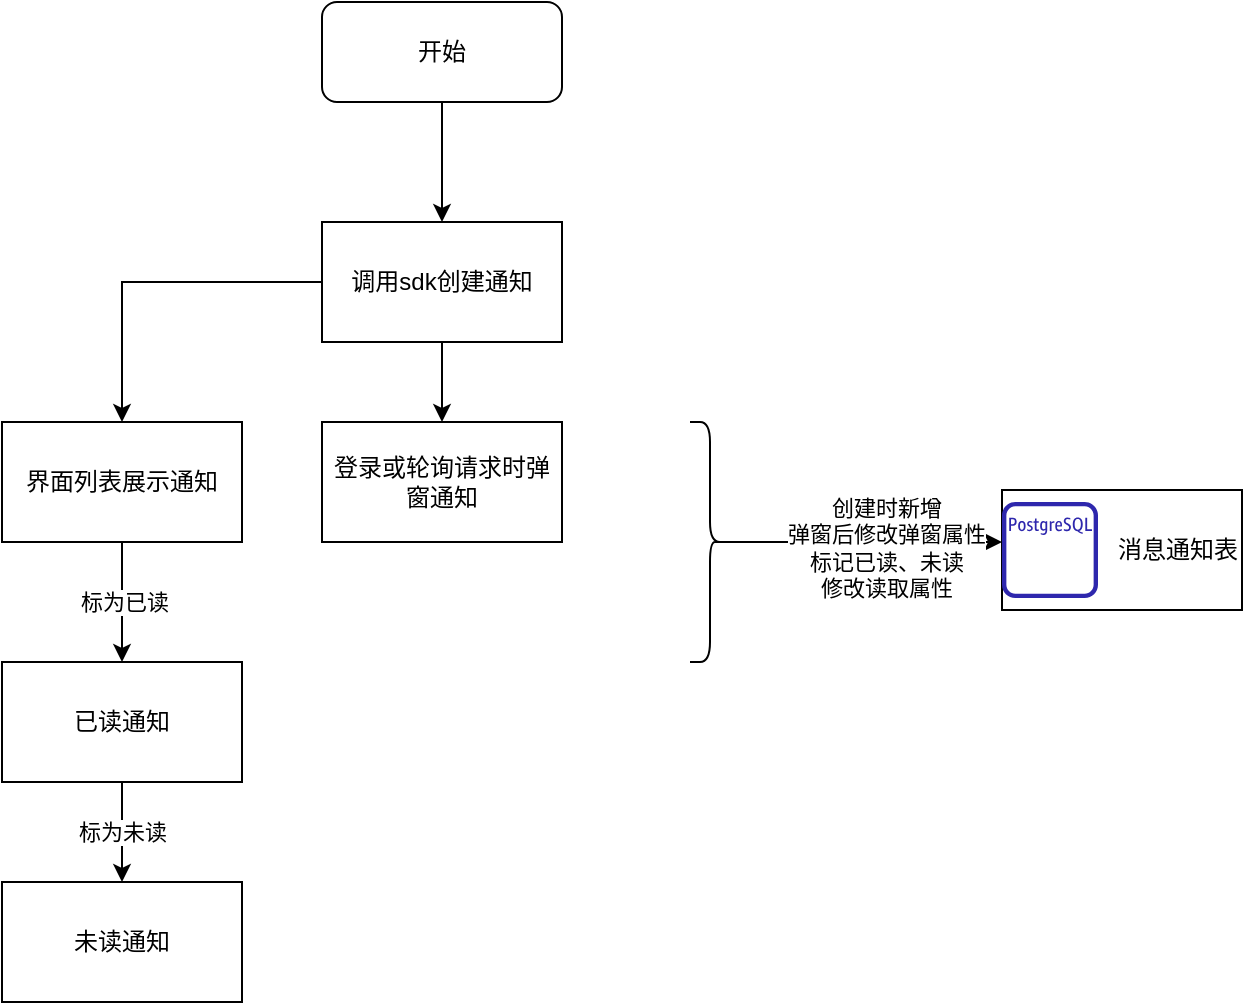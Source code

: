 <mxfile version="17.0.0" type="github">
  <diagram id="8BaqlH5EB9zquj2nvdbJ" name="Page-1">
    <mxGraphModel dx="1422" dy="744" grid="1" gridSize="10" guides="1" tooltips="1" connect="1" arrows="1" fold="1" page="1" pageScale="1" pageWidth="827" pageHeight="1169" math="0" shadow="0">
      <root>
        <mxCell id="0" />
        <mxCell id="1" parent="0" />
        <mxCell id="RSe_IUzCgjbKjomdiFHQ-14" value="消息通知表" style="rounded=0;whiteSpace=wrap;html=1;align=right;" vertex="1" parent="1">
          <mxGeometry x="570" y="374" width="120" height="60" as="geometry" />
        </mxCell>
        <mxCell id="RSe_IUzCgjbKjomdiFHQ-3" value="" style="edgeStyle=orthogonalEdgeStyle;rounded=0;orthogonalLoop=1;jettySize=auto;html=1;" edge="1" parent="1" source="RSe_IUzCgjbKjomdiFHQ-1" target="RSe_IUzCgjbKjomdiFHQ-2">
          <mxGeometry relative="1" as="geometry" />
        </mxCell>
        <mxCell id="RSe_IUzCgjbKjomdiFHQ-1" value="开始" style="rounded=1;whiteSpace=wrap;html=1;" vertex="1" parent="1">
          <mxGeometry x="230" y="130" width="120" height="50" as="geometry" />
        </mxCell>
        <mxCell id="RSe_IUzCgjbKjomdiFHQ-6" value="" style="edgeStyle=orthogonalEdgeStyle;rounded=0;orthogonalLoop=1;jettySize=auto;html=1;" edge="1" parent="1" source="RSe_IUzCgjbKjomdiFHQ-2" target="RSe_IUzCgjbKjomdiFHQ-5">
          <mxGeometry relative="1" as="geometry" />
        </mxCell>
        <mxCell id="RSe_IUzCgjbKjomdiFHQ-8" value="" style="edgeStyle=orthogonalEdgeStyle;rounded=0;orthogonalLoop=1;jettySize=auto;html=1;" edge="1" parent="1" source="RSe_IUzCgjbKjomdiFHQ-2" target="RSe_IUzCgjbKjomdiFHQ-7">
          <mxGeometry relative="1" as="geometry" />
        </mxCell>
        <mxCell id="RSe_IUzCgjbKjomdiFHQ-2" value="调用sdk创建通知" style="rounded=0;whiteSpace=wrap;html=1;" vertex="1" parent="1">
          <mxGeometry x="230" y="240" width="120" height="60" as="geometry" />
        </mxCell>
        <mxCell id="RSe_IUzCgjbKjomdiFHQ-4" value="" style="sketch=0;outlineConnect=0;fontColor=#232F3E;gradientColor=none;fillColor=#2E27AD;strokeColor=none;dashed=0;verticalLabelPosition=bottom;verticalAlign=top;align=center;html=1;fontSize=12;fontStyle=0;aspect=fixed;pointerEvents=1;shape=mxgraph.aws4.rds_postgresql_instance_alt;rounded=1;" vertex="1" parent="1">
          <mxGeometry x="570" y="380" width="48" height="48" as="geometry" />
        </mxCell>
        <mxCell id="RSe_IUzCgjbKjomdiFHQ-5" value="登录或轮询请求时弹窗通知" style="whiteSpace=wrap;html=1;rounded=0;" vertex="1" parent="1">
          <mxGeometry x="230" y="340" width="120" height="60" as="geometry" />
        </mxCell>
        <mxCell id="RSe_IUzCgjbKjomdiFHQ-10" value="标为已读" style="edgeStyle=orthogonalEdgeStyle;rounded=0;orthogonalLoop=1;jettySize=auto;html=1;" edge="1" parent="1" source="RSe_IUzCgjbKjomdiFHQ-7">
          <mxGeometry relative="1" as="geometry">
            <mxPoint x="130" y="460" as="targetPoint" />
          </mxGeometry>
        </mxCell>
        <mxCell id="RSe_IUzCgjbKjomdiFHQ-7" value="界面列表展示通知" style="whiteSpace=wrap;html=1;rounded=0;" vertex="1" parent="1">
          <mxGeometry x="70" y="340" width="120" height="60" as="geometry" />
        </mxCell>
        <mxCell id="RSe_IUzCgjbKjomdiFHQ-13" value="标为未读" style="edgeStyle=orthogonalEdgeStyle;rounded=0;orthogonalLoop=1;jettySize=auto;html=1;exitX=0.5;exitY=1;exitDx=0;exitDy=0;" edge="1" parent="1" source="RSe_IUzCgjbKjomdiFHQ-11" target="RSe_IUzCgjbKjomdiFHQ-12">
          <mxGeometry relative="1" as="geometry" />
        </mxCell>
        <mxCell id="RSe_IUzCgjbKjomdiFHQ-11" value="已读通知" style="whiteSpace=wrap;html=1;rounded=0;" vertex="1" parent="1">
          <mxGeometry x="70" y="460" width="120" height="60" as="geometry" />
        </mxCell>
        <mxCell id="RSe_IUzCgjbKjomdiFHQ-12" value="未读通知" style="whiteSpace=wrap;html=1;rounded=0;" vertex="1" parent="1">
          <mxGeometry x="70" y="570" width="120" height="60" as="geometry" />
        </mxCell>
        <mxCell id="RSe_IUzCgjbKjomdiFHQ-15" value="" style="endArrow=classic;html=1;rounded=0;" edge="1" parent="1">
          <mxGeometry width="50" height="50" relative="1" as="geometry">
            <mxPoint x="430" y="400" as="sourcePoint" />
            <mxPoint x="570" y="400" as="targetPoint" />
          </mxGeometry>
        </mxCell>
        <mxCell id="RSe_IUzCgjbKjomdiFHQ-16" value="&lt;div&gt;创建时新增&lt;/div&gt;&lt;div&gt;弹窗后修改弹窗属性&lt;/div&gt;&lt;div&gt;标记已读、未读&lt;/div&gt;&lt;div&gt;修改读取属性&lt;br&gt;&lt;/div&gt;" style="edgeLabel;html=1;align=center;verticalAlign=middle;resizable=0;points=[];" vertex="1" connectable="0" parent="RSe_IUzCgjbKjomdiFHQ-15">
          <mxGeometry x="0.171" y="-3" relative="1" as="geometry">
            <mxPoint as="offset" />
          </mxGeometry>
        </mxCell>
        <mxCell id="RSe_IUzCgjbKjomdiFHQ-17" value="" style="shape=curlyBracket;whiteSpace=wrap;html=1;rounded=1;flipH=1;" vertex="1" parent="1">
          <mxGeometry x="414" y="340" width="20" height="120" as="geometry" />
        </mxCell>
      </root>
    </mxGraphModel>
  </diagram>
</mxfile>

